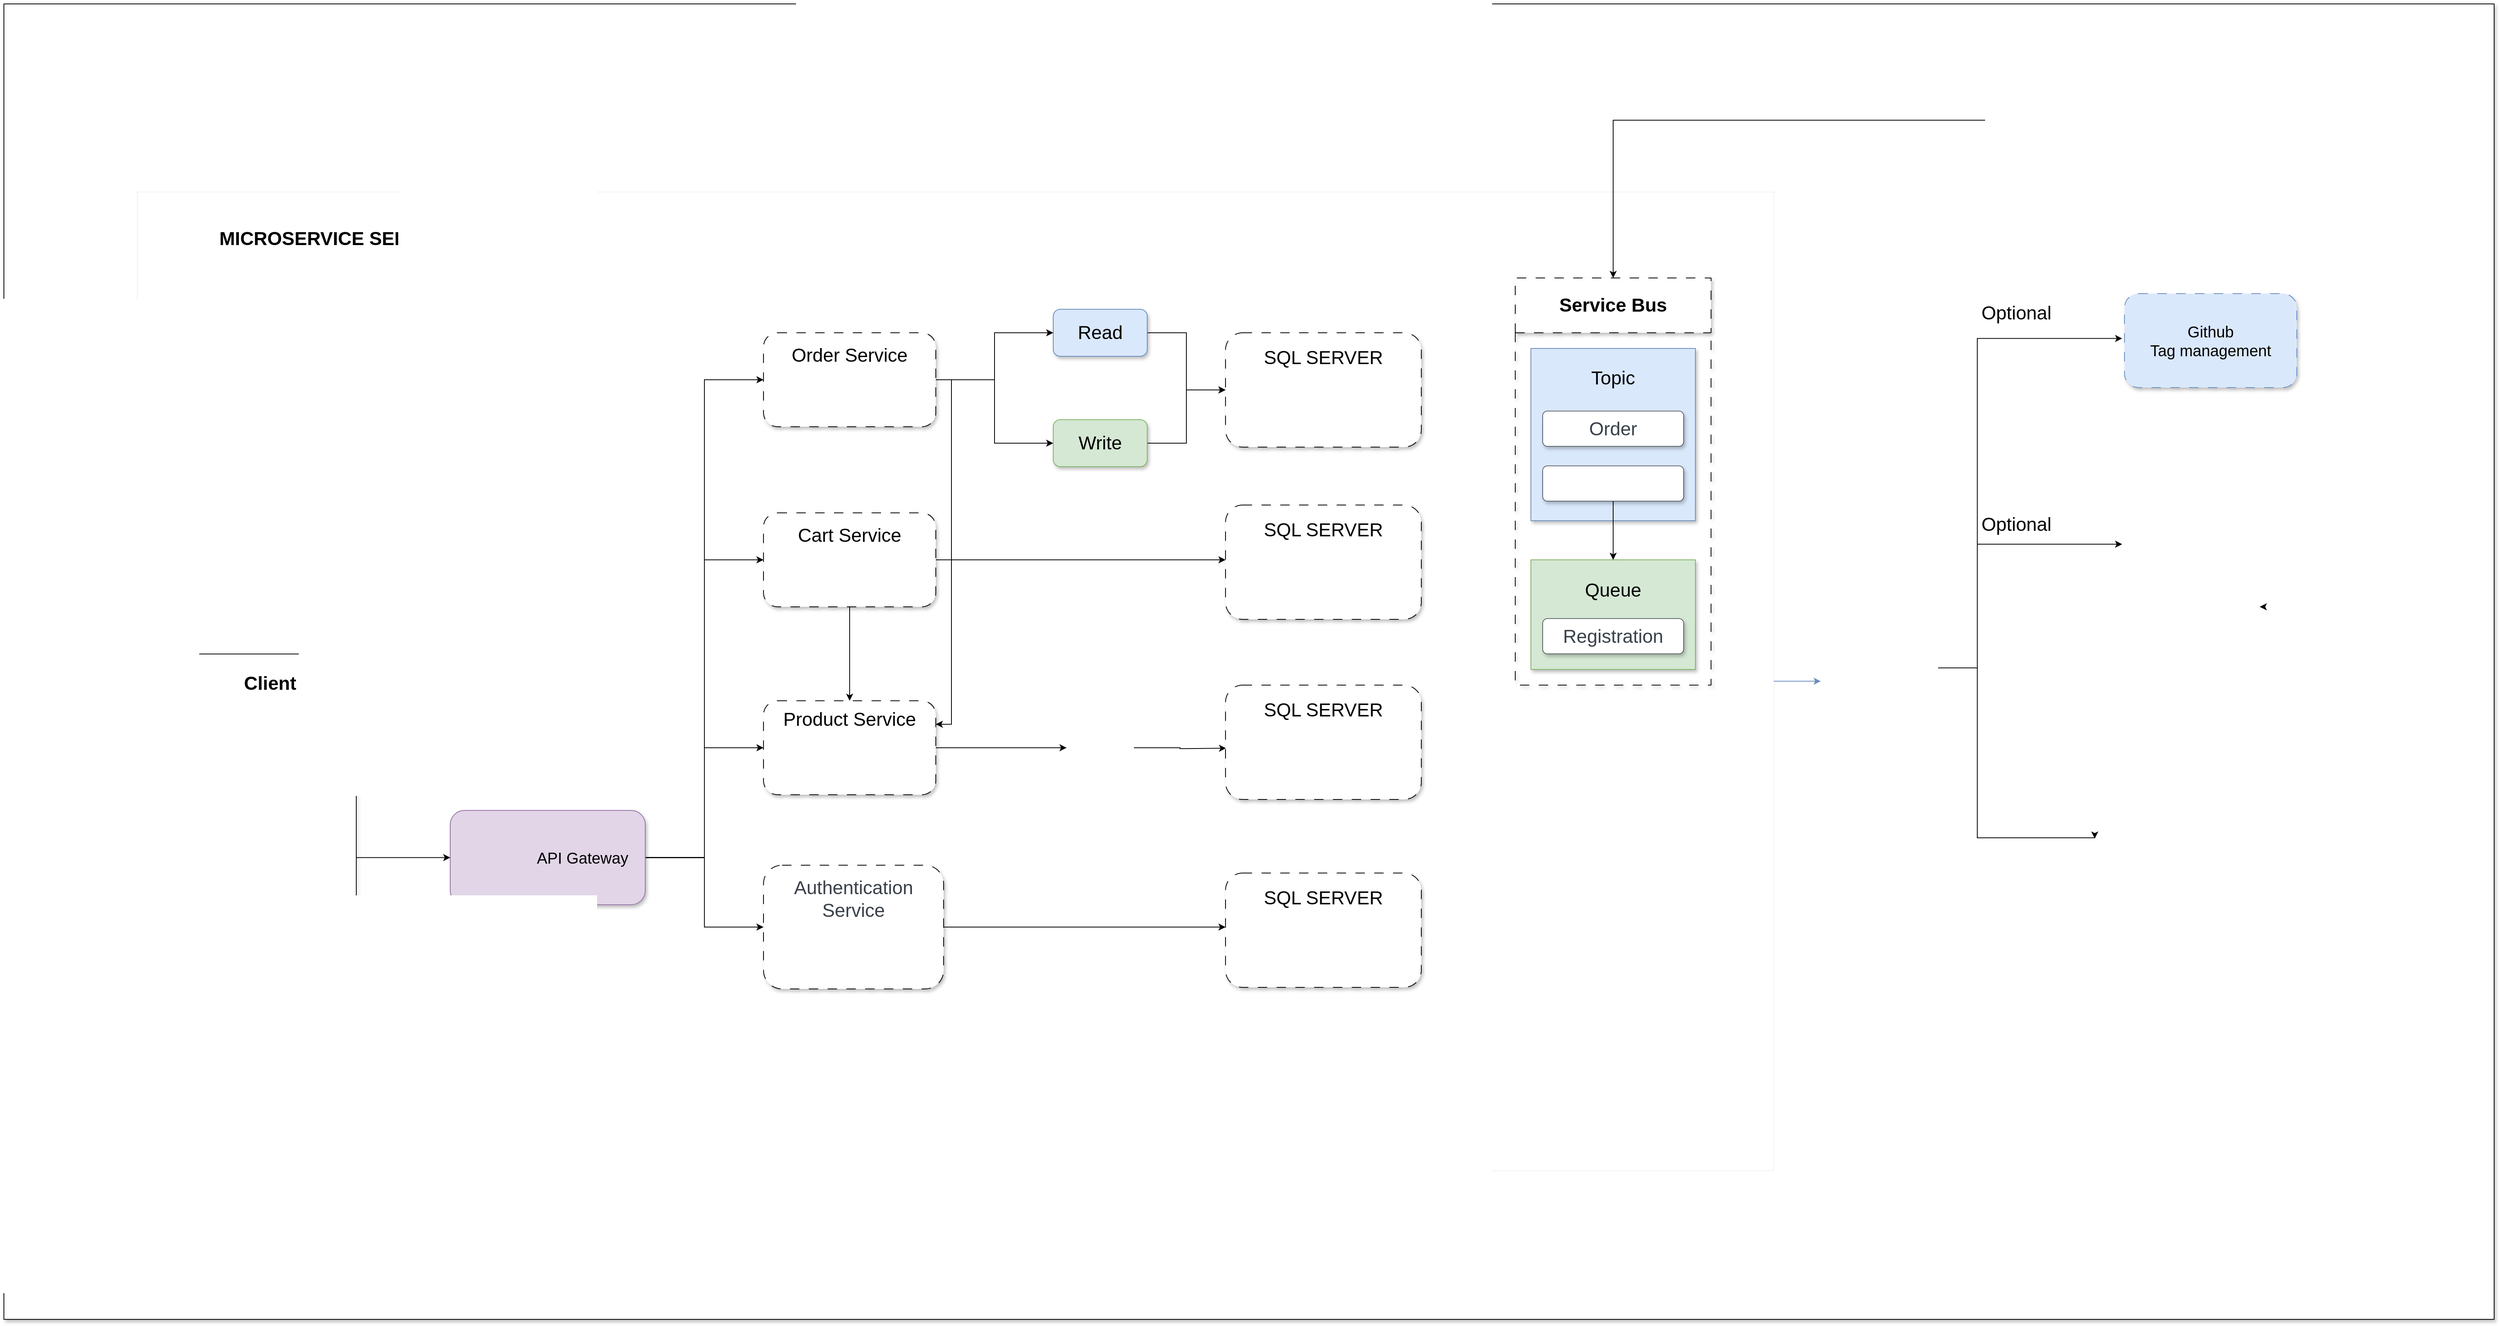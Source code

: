 <mxfile version="24.7.17">
  <diagram id="C5RBs43oDa-KdzZeNtuy" name="Page-1">
    <mxGraphModel dx="4770" dy="4549" grid="1" gridSize="10" guides="1" tooltips="1" connect="1" arrows="1" fold="1" page="1" pageScale="1" pageWidth="827" pageHeight="1169" math="0" shadow="0">
      <root>
        <mxCell id="WIyWlLk6GJQsqaUBKTNV-0" />
        <mxCell id="WIyWlLk6GJQsqaUBKTNV-1" parent="WIyWlLk6GJQsqaUBKTNV-0" />
        <mxCell id="4f0hrx8F149E0mvcmFn5-81" value="" style="rounded=0;whiteSpace=wrap;html=1;strokeColor=default;align=center;verticalAlign=middle;fontFamily=Helvetica;fontSize=12;fontColor=default;fillColor=default;shadow=1;" parent="WIyWlLk6GJQsqaUBKTNV-1" vertex="1">
          <mxGeometry x="-640" y="-2110" width="3180" height="1680" as="geometry" />
        </mxCell>
        <mxCell id="4f0hrx8F149E0mvcmFn5-166" value="" style="rounded=0;whiteSpace=wrap;html=1;strokeColor=default;align=center;verticalAlign=middle;fontFamily=Helvetica;fontSize=12;fontColor=default;fillColor=default;strokeWidth=0;dashed=1;dashPattern=12 12;" parent="WIyWlLk6GJQsqaUBKTNV-1" vertex="1">
          <mxGeometry x="-470" y="-1870" width="2090" height="1250" as="geometry" />
        </mxCell>
        <mxCell id="4f0hrx8F149E0mvcmFn5-14" value="" style="html=1;overflow=block;blockSpacing=1;whiteSpace=wrap;container=1;pointerEvents=0;collapsible=0;recursiveResize=0;fontSize=13;align=center;spacing=0;strokeColor=#unset;fillOpacity=0;rounded=1;absoluteArcSize=1;arcSize=12;fillColor=#000000;dashed=1;fixDash=1;strokeWidth=NaN;lucidId=iVNfC4j17jmI;shadow=1;" parent="WIyWlLk6GJQsqaUBKTNV-1" vertex="1">
          <mxGeometry x="-360" y="-1020" width="2440" height="1155" as="geometry" />
        </mxCell>
        <mxCell id="4f0hrx8F149E0mvcmFn5-4" value="" style="html=1;overflow=block;blockSpacing=1;whiteSpace=wrap;rounded=1;absoluteArcSize=1;arcSize=24;container=1;pointerEvents=0;collapsible=0;recursiveResize=0;fontSize=13;align=center;spacing=0;strokeColor=#unset;fillOpacity=0;fillColor=#000000;dashed=1;fixDash=1;strokeWidth=NaN;lucidId=8EigGYfw1h6j;shadow=1;" parent="WIyWlLk6GJQsqaUBKTNV-1" vertex="1">
          <mxGeometry x="953" y="-1750" width="255" height="165" as="geometry" />
        </mxCell>
        <mxCell id="4f0hrx8F149E0mvcmFn5-5" value="" style="html=1;overflow=block;blockSpacing=1;whiteSpace=wrap;rounded=1;absoluteArcSize=1;arcSize=24;container=1;pointerEvents=0;collapsible=0;recursiveResize=0;fontSize=13;align=center;spacing=0;strokeColor=#unset;fillOpacity=0;fillColor=#000000;dashed=1;fixDash=1;strokeWidth=NaN;lucidId=mLigjh89MyzV;shadow=1;" parent="WIyWlLk6GJQsqaUBKTNV-1" vertex="1">
          <mxGeometry x="953" y="-1515" width="255" height="165" as="geometry" />
        </mxCell>
        <mxCell id="4f0hrx8F149E0mvcmFn5-6" value="" style="html=1;overflow=block;blockSpacing=1;whiteSpace=wrap;rounded=1;absoluteArcSize=1;arcSize=24;container=1;pointerEvents=0;collapsible=0;recursiveResize=0;fontSize=13;align=center;spacing=0;strokeColor=#unset;fillOpacity=0;fillColor=#000000;dashed=1;fixDash=1;strokeWidth=NaN;lucidId=vLigM.W0kLLF;shadow=1;" parent="WIyWlLk6GJQsqaUBKTNV-1" vertex="1">
          <mxGeometry x="953" y="-1227" width="255" height="165" as="geometry" />
        </mxCell>
        <mxCell id="4f0hrx8F149E0mvcmFn5-7" value="" style="html=1;overflow=block;blockSpacing=1;whiteSpace=wrap;rounded=1;absoluteArcSize=1;arcSize=24;container=1;pointerEvents=0;collapsible=0;recursiveResize=0;fontSize=13;align=center;spacing=0;strokeColor=#unset;fillOpacity=0;fillColor=#000000;dashed=1;fixDash=1;strokeWidth=NaN;lucidId=ELigAyEY31j_;shadow=1;" parent="WIyWlLk6GJQsqaUBKTNV-1" vertex="1">
          <mxGeometry x="953" y="-985" width="255" height="165" as="geometry" />
        </mxCell>
        <mxCell id="4f0hrx8F149E0mvcmFn5-15" value="" style="html=1;overflow=block;blockSpacing=1;whiteSpace=wrap;container=1;pointerEvents=0;collapsible=0;recursiveResize=0;fontSize=13;align=center;spacing=0;strokeColor=#unset;fillOpacity=0;rounded=1;absoluteArcSize=1;arcSize=12;fillColor=#000000;dashed=1;fixDash=1;strokeWidth=NaN;lucidId=O-NfsrT4cIA9;shadow=1;" parent="WIyWlLk6GJQsqaUBKTNV-1" vertex="1">
          <mxGeometry x="120" y="-1870" width="2800" height="1470" as="geometry" />
        </mxCell>
        <mxCell id="Ze3hFqJc916vnHmV0CuT-1" value="&lt;div&gt;&lt;font style=&quot;font-size: 24px;&quot;&gt;SQL SERVER&lt;/font&gt;&lt;/div&gt;&lt;div&gt;&lt;font style=&quot;font-size: 24px;&quot;&gt;&lt;br&gt;&lt;/font&gt;&lt;/div&gt;&lt;div&gt;&lt;font style=&quot;font-size: 24px;&quot;&gt;&lt;br&gt;&lt;/font&gt;&lt;/div&gt;&lt;div&gt;&lt;span style=&quot;font-size: 20px;&quot;&gt;&lt;br&gt;&lt;/span&gt;&lt;/div&gt;" style="rounded=1;whiteSpace=wrap;html=1;shadow=1;dashed=1;dashPattern=12 12;" vertex="1" parent="4f0hrx8F149E0mvcmFn5-15">
          <mxGeometry x="800" y="180" width="250" height="146" as="geometry" />
        </mxCell>
        <mxCell id="4f0hrx8F149E0mvcmFn5-158" style="edgeStyle=orthogonalEdgeStyle;rounded=0;orthogonalLoop=1;jettySize=auto;html=1;entryX=0;entryY=0.5;entryDx=0;entryDy=0;fontFamily=Helvetica;fontSize=12;fontColor=default;" parent="4f0hrx8F149E0mvcmFn5-15" source="4f0hrx8F149E0mvcmFn5-78" target="4f0hrx8F149E0mvcmFn5-22" edge="1">
          <mxGeometry relative="1" as="geometry" />
        </mxCell>
        <mxCell id="4f0hrx8F149E0mvcmFn5-78" value="&lt;font style=&quot;font-size: 24px;&quot;&gt;Product Service&lt;/font&gt;&lt;div&gt;&lt;font size=&quot;3&quot;&gt;&lt;br&gt;&lt;/font&gt;&lt;/div&gt;&lt;div&gt;&lt;font size=&quot;3&quot;&gt;&lt;br&gt;&lt;/font&gt;&lt;/div&gt;&lt;div&gt;&lt;font size=&quot;3&quot;&gt;&lt;br&gt;&lt;/font&gt;&lt;/div&gt;&lt;div&gt;&lt;br&gt;&lt;/div&gt;" style="rounded=1;whiteSpace=wrap;html=1;shadow=1;dashed=1;dashPattern=12 12;" parent="4f0hrx8F149E0mvcmFn5-15" vertex="1">
          <mxGeometry x="210" y="650" width="220" height="120" as="geometry" />
        </mxCell>
        <mxCell id="4f0hrx8F149E0mvcmFn5-71" value="&lt;font style=&quot;font-size: 24px;&quot;&gt;Service Bus&lt;/font&gt;" style="swimlane;whiteSpace=wrap;html=1;startSize=70;shadow=1;dashed=1;dashPattern=12 12;" parent="4f0hrx8F149E0mvcmFn5-15" vertex="1">
          <mxGeometry x="1170" y="110" width="250" height="520" as="geometry" />
        </mxCell>
        <mxCell id="4f0hrx8F149E0mvcmFn5-83" value="&lt;font style=&quot;font-size: 24px;&quot;&gt;Queue&lt;/font&gt;&lt;div&gt;&lt;font size=&quot;3&quot;&gt;&lt;br&gt;&lt;/font&gt;&lt;/div&gt;&lt;div&gt;&lt;br&gt;&lt;/div&gt;&lt;div&gt;&lt;br&gt;&lt;/div&gt;&lt;div&gt;&lt;br&gt;&lt;/div&gt;" style="rounded=0;whiteSpace=wrap;html=1;strokeColor=#82b366;align=center;verticalAlign=middle;fontFamily=Helvetica;fontSize=12;fillColor=#d5e8d4;shadow=1;" parent="4f0hrx8F149E0mvcmFn5-71" vertex="1">
          <mxGeometry x="20" y="360" width="210" height="140" as="geometry" />
        </mxCell>
        <mxCell id="4f0hrx8F149E0mvcmFn5-58" value="&lt;font style=&quot;font-size: 24px;&quot;&gt;Registration&lt;/font&gt;" style="html=1;overflow=block;blockSpacing=1;whiteSpace=wrap;fontSize=20;fontColor=#3a414a;align=center;spacing=0;strokeColor=#3a414a;strokeOpacity=100;fillOpacity=100;rounded=1;absoluteArcSize=1;arcSize=12;fillColor=#ffffff;strokeWidth=0.8;lucidId=VMwhJ_9NbEB5;shadow=1;" parent="4f0hrx8F149E0mvcmFn5-71" vertex="1">
          <mxGeometry x="35" y="435" width="180" height="45" as="geometry" />
        </mxCell>
        <mxCell id="4f0hrx8F149E0mvcmFn5-97" value="&lt;div&gt;&lt;span style=&quot;font-size: 24px;&quot;&gt;Topic&lt;/span&gt;&lt;/div&gt;&lt;div&gt;&lt;span style=&quot;font-size: 24px;&quot;&gt;&lt;br&gt;&lt;/span&gt;&lt;/div&gt;&lt;div&gt;&lt;span style=&quot;font-size: 24px;&quot;&gt;&lt;br&gt;&lt;/span&gt;&lt;/div&gt;&lt;div&gt;&lt;span style=&quot;font-size: 24px;&quot;&gt;&lt;br&gt;&lt;/span&gt;&lt;/div&gt;&lt;div&gt;&lt;span style=&quot;font-size: 24px;&quot;&gt;&lt;br&gt;&lt;/span&gt;&lt;/div&gt;&lt;div&gt;&lt;span style=&quot;font-size: 24px;&quot;&gt;&lt;br&gt;&lt;/span&gt;&lt;/div&gt;" style="rounded=0;whiteSpace=wrap;html=1;strokeColor=#6c8ebf;align=center;verticalAlign=middle;fontFamily=Helvetica;fontSize=12;fillColor=#dae8fc;shadow=1;" parent="4f0hrx8F149E0mvcmFn5-71" vertex="1">
          <mxGeometry x="20" y="90" width="210" height="220" as="geometry" />
        </mxCell>
        <mxCell id="4f0hrx8F149E0mvcmFn5-99" value="&lt;font style=&quot;font-size: 24px;&quot;&gt;Order&lt;/font&gt;" style="html=1;overflow=block;blockSpacing=1;whiteSpace=wrap;fontSize=20;fontColor=#3a414a;align=center;spacing=0;strokeColor=#3a414a;strokeOpacity=100;fillOpacity=100;rounded=1;absoluteArcSize=1;arcSize=12;fillColor=#ffffff;strokeWidth=0.8;lucidId=VMwhJ_9NbEB5;shadow=1;" parent="4f0hrx8F149E0mvcmFn5-71" vertex="1">
          <mxGeometry x="35" y="170" width="180" height="45" as="geometry" />
        </mxCell>
        <mxCell id="4f0hrx8F149E0mvcmFn5-169" value="" style="edgeStyle=orthogonalEdgeStyle;rounded=0;orthogonalLoop=1;jettySize=auto;html=1;fontFamily=Helvetica;fontSize=12;fontColor=default;" parent="4f0hrx8F149E0mvcmFn5-71" source="4f0hrx8F149E0mvcmFn5-98" target="4f0hrx8F149E0mvcmFn5-83" edge="1">
          <mxGeometry relative="1" as="geometry" />
        </mxCell>
        <mxCell id="4f0hrx8F149E0mvcmFn5-98" value="" style="html=1;overflow=block;blockSpacing=1;whiteSpace=wrap;fontSize=20;fontColor=#3a414a;align=center;spacing=0;strokeColor=#3a414a;strokeOpacity=100;fillOpacity=100;rounded=1;absoluteArcSize=1;arcSize=12;fillColor=#ffffff;strokeWidth=0.8;lucidId=VMwhJ_9NbEB5;shadow=1;" parent="4f0hrx8F149E0mvcmFn5-71" vertex="1">
          <mxGeometry x="35" y="240" width="180" height="45" as="geometry" />
        </mxCell>
        <mxCell id="Ze3hFqJc916vnHmV0CuT-8" style="edgeStyle=orthogonalEdgeStyle;rounded=0;orthogonalLoop=1;jettySize=auto;html=1;entryX=0;entryY=0.5;entryDx=0;entryDy=0;" edge="1" parent="4f0hrx8F149E0mvcmFn5-15" source="4f0hrx8F149E0mvcmFn5-74" target="Ze3hFqJc916vnHmV0CuT-1">
          <mxGeometry relative="1" as="geometry" />
        </mxCell>
        <mxCell id="4f0hrx8F149E0mvcmFn5-74" value="&lt;font style=&quot;font-size: 24px;&quot;&gt;Read&lt;/font&gt;" style="rounded=1;whiteSpace=wrap;html=1;shadow=1;fillColor=#dae8fc;strokeColor=#6c8ebf;" parent="4f0hrx8F149E0mvcmFn5-15" vertex="1">
          <mxGeometry x="580" y="150" width="120" height="60" as="geometry" />
        </mxCell>
        <mxCell id="4f0hrx8F149E0mvcmFn5-47" value="" style="html=1;overflow=block;blockSpacing=1;whiteSpace=wrap;shape=image;fontSize=13;spacing=0;strokeColor=none;strokeOpacity=100;rounded=1;absoluteArcSize=1;arcSize=12;strokeWidth=0;image=https://images.lucid.app/images/6f351608-7eb1-4cb7-90ca-fe1805a0f4fb/content;imageAspect=0;lucidId=lCigPQBSibLu;shadow=0;" parent="4f0hrx8F149E0mvcmFn5-15" vertex="1">
          <mxGeometry x="275" y="709.5" width="90" height="51" as="geometry" />
        </mxCell>
        <mxCell id="4f0hrx8F149E0mvcmFn5-161" style="edgeStyle=orthogonalEdgeStyle;rounded=0;orthogonalLoop=1;jettySize=auto;html=1;entryX=0;entryY=0.5;entryDx=0;entryDy=0;fontFamily=Helvetica;fontSize=12;fontColor=default;" parent="4f0hrx8F149E0mvcmFn5-15" source="4f0hrx8F149E0mvcmFn5-88" edge="1">
          <mxGeometry relative="1" as="geometry">
            <mxPoint x="800" y="939" as="targetPoint" />
          </mxGeometry>
        </mxCell>
        <mxCell id="4f0hrx8F149E0mvcmFn5-88" value="&lt;div&gt;&lt;font style=&quot;font-size: 24px;&quot;&gt;&lt;span style=&quot;color: rgb(58, 65, 74);&quot;&gt;Authentication Service&lt;/span&gt;&lt;br&gt;&lt;/font&gt;&lt;/div&gt;&lt;div&gt;&lt;font size=&quot;3&quot;&gt;&lt;br&gt;&lt;/font&gt;&lt;/div&gt;&lt;div&gt;&lt;font size=&quot;3&quot;&gt;&lt;br&gt;&lt;/font&gt;&lt;/div&gt;&lt;div&gt;&lt;font size=&quot;3&quot;&gt;&lt;br&gt;&lt;/font&gt;&lt;/div&gt;&lt;div&gt;&lt;br&gt;&lt;/div&gt;" style="rounded=1;whiteSpace=wrap;html=1;shadow=1;dashed=1;dashPattern=12 12;" parent="4f0hrx8F149E0mvcmFn5-15" vertex="1">
          <mxGeometry x="210" y="860" width="230" height="158" as="geometry" />
        </mxCell>
        <mxCell id="4f0hrx8F149E0mvcmFn5-89" value="" style="html=1;overflow=block;blockSpacing=1;whiteSpace=wrap;shape=image;fontSize=13;spacing=0;strokeColor=none;strokeOpacity=100;rounded=1;absoluteArcSize=1;arcSize=12;strokeWidth=0;image=https://images.lucid.app/images/6f351608-7eb1-4cb7-90ca-fe1805a0f4fb/content;imageAspect=0;lucidId=lCigPQBSibLu;shadow=0;" parent="4f0hrx8F149E0mvcmFn5-15" vertex="1">
          <mxGeometry x="280" y="951" width="90" height="51" as="geometry" />
        </mxCell>
        <mxCell id="4f0hrx8F149E0mvcmFn5-164" style="edgeStyle=orthogonalEdgeStyle;rounded=0;orthogonalLoop=1;jettySize=auto;html=1;entryX=0;entryY=0.5;entryDx=0;entryDy=0;fontFamily=Helvetica;fontSize=12;fontColor=default;" parent="4f0hrx8F149E0mvcmFn5-15" source="4f0hrx8F149E0mvcmFn5-91" edge="1">
          <mxGeometry relative="1" as="geometry">
            <mxPoint x="800" y="470" as="targetPoint" />
          </mxGeometry>
        </mxCell>
        <mxCell id="Ze3hFqJc916vnHmV0CuT-15" style="edgeStyle=orthogonalEdgeStyle;rounded=0;orthogonalLoop=1;jettySize=auto;html=1;entryX=0.5;entryY=0;entryDx=0;entryDy=0;" edge="1" parent="4f0hrx8F149E0mvcmFn5-15" source="4f0hrx8F149E0mvcmFn5-91" target="4f0hrx8F149E0mvcmFn5-78">
          <mxGeometry relative="1" as="geometry" />
        </mxCell>
        <mxCell id="4f0hrx8F149E0mvcmFn5-91" value="&lt;div&gt;&lt;font style=&quot;font-size: 24px;&quot;&gt;Cart Service&lt;br&gt;&lt;/font&gt;&lt;/div&gt;&lt;div&gt;&lt;font size=&quot;3&quot;&gt;&lt;br&gt;&lt;/font&gt;&lt;/div&gt;&lt;div&gt;&lt;font size=&quot;3&quot;&gt;&lt;br&gt;&lt;/font&gt;&lt;/div&gt;&lt;div&gt;&lt;span style=&quot;font-size: 20px;&quot;&gt;&lt;br&gt;&lt;/span&gt;&lt;/div&gt;" style="rounded=1;whiteSpace=wrap;html=1;shadow=1;dashed=1;dashPattern=12 12;" parent="4f0hrx8F149E0mvcmFn5-15" vertex="1">
          <mxGeometry x="210" y="410" width="220" height="120" as="geometry" />
        </mxCell>
        <mxCell id="4f0hrx8F149E0mvcmFn5-92" value="" style="html=1;overflow=block;blockSpacing=1;whiteSpace=wrap;shape=image;fontSize=13;spacing=0;strokeColor=none;strokeOpacity=100;rounded=1;absoluteArcSize=1;arcSize=12;strokeWidth=0;image=https://images.lucid.app/images/6f351608-7eb1-4cb7-90ca-fe1805a0f4fb/content;imageAspect=0;lucidId=lCigPQBSibLu;shadow=0;" parent="4f0hrx8F149E0mvcmFn5-15" vertex="1">
          <mxGeometry x="275" y="470" width="90" height="51" as="geometry" />
        </mxCell>
        <mxCell id="4f0hrx8F149E0mvcmFn5-151" style="edgeStyle=orthogonalEdgeStyle;rounded=0;orthogonalLoop=1;jettySize=auto;html=1;entryX=0;entryY=0.5;entryDx=0;entryDy=0;fontFamily=Helvetica;fontSize=12;fontColor=default;" parent="4f0hrx8F149E0mvcmFn5-15" source="4f0hrx8F149E0mvcmFn5-93" target="4f0hrx8F149E0mvcmFn5-74" edge="1">
          <mxGeometry relative="1" as="geometry" />
        </mxCell>
        <mxCell id="4f0hrx8F149E0mvcmFn5-152" style="edgeStyle=orthogonalEdgeStyle;rounded=0;orthogonalLoop=1;jettySize=auto;html=1;fontFamily=Helvetica;fontSize=12;fontColor=default;" parent="4f0hrx8F149E0mvcmFn5-15" source="4f0hrx8F149E0mvcmFn5-93" target="4f0hrx8F149E0mvcmFn5-103" edge="1">
          <mxGeometry relative="1" as="geometry" />
        </mxCell>
        <mxCell id="Ze3hFqJc916vnHmV0CuT-16" style="edgeStyle=orthogonalEdgeStyle;rounded=0;orthogonalLoop=1;jettySize=auto;html=1;entryX=1;entryY=0.25;entryDx=0;entryDy=0;" edge="1" parent="4f0hrx8F149E0mvcmFn5-15" source="4f0hrx8F149E0mvcmFn5-93" target="4f0hrx8F149E0mvcmFn5-78">
          <mxGeometry relative="1" as="geometry">
            <Array as="points">
              <mxPoint x="450" y="240" />
              <mxPoint x="450" y="680" />
            </Array>
          </mxGeometry>
        </mxCell>
        <mxCell id="4f0hrx8F149E0mvcmFn5-93" value="&lt;div&gt;&lt;font style=&quot;font-size: 24px;&quot;&gt;Order Service&lt;br&gt;&lt;/font&gt;&lt;/div&gt;&lt;div&gt;&lt;font size=&quot;3&quot;&gt;&lt;br&gt;&lt;/font&gt;&lt;/div&gt;&lt;div&gt;&lt;font size=&quot;3&quot;&gt;&lt;br&gt;&lt;/font&gt;&lt;/div&gt;&lt;div&gt;&lt;span style=&quot;font-size: 20px;&quot;&gt;&lt;br&gt;&lt;/span&gt;&lt;/div&gt;" style="rounded=1;whiteSpace=wrap;html=1;shadow=1;dashed=1;dashPattern=12 12;" parent="4f0hrx8F149E0mvcmFn5-15" vertex="1">
          <mxGeometry x="210" y="180" width="220" height="120" as="geometry" />
        </mxCell>
        <mxCell id="4f0hrx8F149E0mvcmFn5-94" value="" style="html=1;overflow=block;blockSpacing=1;whiteSpace=wrap;shape=image;fontSize=13;spacing=0;strokeColor=none;strokeOpacity=100;rounded=1;absoluteArcSize=1;arcSize=12;strokeWidth=0;image=https://images.lucid.app/images/6f351608-7eb1-4cb7-90ca-fe1805a0f4fb/content;imageAspect=0;lucidId=lCigPQBSibLu;shadow=0;" parent="4f0hrx8F149E0mvcmFn5-15" vertex="1">
          <mxGeometry x="275" y="235" width="90" height="51" as="geometry" />
        </mxCell>
        <mxCell id="4f0hrx8F149E0mvcmFn5-30" value="" style="html=1;overflow=block;blockSpacing=1;whiteSpace=wrap;shape=image;fontSize=13;spacing=0;strokeColor=none;strokeOpacity=100;rounded=1;absoluteArcSize=1;arcSize=12;strokeWidth=0;image=https://images.lucid.app/images/273ff4b5-f56a-48d5-a145-8e1a4cded7ac/content;imageAspect=0;lucidId=sXNfnZCKuJgc;shadow=0;" parent="4f0hrx8F149E0mvcmFn5-15" vertex="1">
          <mxGeometry x="1945" y="370" width="180" height="160" as="geometry" />
        </mxCell>
        <mxCell id="4f0hrx8F149E0mvcmFn5-101" style="edgeStyle=orthogonalEdgeStyle;rounded=0;orthogonalLoop=1;jettySize=auto;html=1;exitX=1;exitY=1;exitDx=0;exitDy=0;entryX=0.976;entryY=1;entryDx=0;entryDy=0;entryPerimeter=0;fontFamily=Helvetica;fontSize=12;fontColor=default;" parent="4f0hrx8F149E0mvcmFn5-15" source="4f0hrx8F149E0mvcmFn5-30" target="4f0hrx8F149E0mvcmFn5-30" edge="1">
          <mxGeometry relative="1" as="geometry" />
        </mxCell>
        <mxCell id="4f0hrx8F149E0mvcmFn5-34" value="" style="html=1;overflow=block;blockSpacing=1;whiteSpace=wrap;shape=image;fontSize=13;spacing=0;strokeColor=none;strokeOpacity=100;rounded=1;absoluteArcSize=1;arcSize=12;strokeWidth=0;image=https://images.lucid.app/images/6db9ac1a-21c4-4acc-9877-d0f41014523a/content;imageAspect=0;lucidId=Y~NfIWSCJFXi;shadow=0;" parent="4f0hrx8F149E0mvcmFn5-15" vertex="1">
          <mxGeometry x="1910" y="701" width="250" height="250" as="geometry" />
        </mxCell>
        <mxCell id="Ze3hFqJc916vnHmV0CuT-9" style="edgeStyle=orthogonalEdgeStyle;rounded=0;orthogonalLoop=1;jettySize=auto;html=1;entryX=0;entryY=0.5;entryDx=0;entryDy=0;" edge="1" parent="4f0hrx8F149E0mvcmFn5-15" source="4f0hrx8F149E0mvcmFn5-103" target="Ze3hFqJc916vnHmV0CuT-1">
          <mxGeometry relative="1" as="geometry" />
        </mxCell>
        <mxCell id="4f0hrx8F149E0mvcmFn5-103" value="&lt;font style=&quot;font-size: 24px;&quot;&gt;Write&lt;/font&gt;" style="rounded=1;whiteSpace=wrap;html=1;shadow=1;fillColor=#d5e8d4;strokeColor=#82b366;" parent="4f0hrx8F149E0mvcmFn5-15" vertex="1">
          <mxGeometry x="580" y="291" width="120" height="60" as="geometry" />
        </mxCell>
        <mxCell id="4f0hrx8F149E0mvcmFn5-118" value="&lt;span style=&quot;font-size: 24px;&quot;&gt;Optional&lt;/span&gt;" style="text;html=1;align=center;verticalAlign=middle;whiteSpace=wrap;rounded=0;fontFamily=Helvetica;fontSize=12;fontColor=default;" parent="4f0hrx8F149E0mvcmFn5-15" vertex="1">
          <mxGeometry x="1780" y="410" width="60" height="30" as="geometry" />
        </mxCell>
        <mxCell id="4f0hrx8F149E0mvcmFn5-145" value="&lt;span style=&quot;font-size: 24px;&quot;&gt;Optional&lt;/span&gt;" style="text;html=1;align=center;verticalAlign=middle;whiteSpace=wrap;rounded=0;fontFamily=Helvetica;fontSize=12;fontColor=default;" parent="4f0hrx8F149E0mvcmFn5-15" vertex="1">
          <mxGeometry x="1780" y="140" width="60" height="30" as="geometry" />
        </mxCell>
        <mxCell id="4f0hrx8F149E0mvcmFn5-22" value="" style="html=1;overflow=block;blockSpacing=1;whiteSpace=wrap;shape=image;fontSize=13;spacing=0;strokeColor=none;strokeOpacity=100;rounded=1;absoluteArcSize=1;arcSize=12;strokeWidth=0;image=https://images.lucid.app/images/f30c2389-5279-47ae-8870-4f0051834ef5/content;imageAspect=0;lucidId=nKNfAHqvBl6X;shadow=0;" parent="4f0hrx8F149E0mvcmFn5-15" vertex="1">
          <mxGeometry x="597" y="667" width="86" height="86" as="geometry" />
        </mxCell>
        <mxCell id="4f0hrx8F149E0mvcmFn5-159" style="edgeStyle=orthogonalEdgeStyle;rounded=0;orthogonalLoop=1;jettySize=auto;html=1;entryX=0.004;entryY=0.539;entryDx=0;entryDy=0;entryPerimeter=0;fontFamily=Helvetica;fontSize=12;fontColor=default;" parent="4f0hrx8F149E0mvcmFn5-15" source="4f0hrx8F149E0mvcmFn5-22" edge="1">
          <mxGeometry relative="1" as="geometry">
            <mxPoint x="800.636" y="710.588" as="targetPoint" />
          </mxGeometry>
        </mxCell>
        <mxCell id="4f0hrx8F149E0mvcmFn5-24" value="" style="html=1;overflow=block;blockSpacing=1;whiteSpace=wrap;shape=image;fontSize=13;spacing=0;strokeColor=none;strokeOpacity=100;rounded=1;absoluteArcSize=1;arcSize=12;strokeWidth=0;image=https://images.lucid.app/images/913cbac1-fbca-441e-8293-56ef1d8492e2/content;imageAspect=0;lucidId=xNNfi3xZABGv;shadow=0;" parent="4f0hrx8F149E0mvcmFn5-15" vertex="1">
          <mxGeometry x="845.5" y="234" width="159" height="92" as="geometry" />
        </mxCell>
        <mxCell id="4f0hrx8F149E0mvcmFn5-16" value="" style="html=1;overflow=block;blockSpacing=1;whiteSpace=wrap;container=1;pointerEvents=0;collapsible=0;recursiveResize=0;fontSize=13;align=center;spacing=0;strokeColor=#unset;fillOpacity=0;rounded=1;absoluteArcSize=1;arcSize=12;fillColor=#000000;dashed=1;fixDash=1;strokeWidth=NaN;lucidId=~iOfDZs6vdFp;shadow=1;" parent="WIyWlLk6GJQsqaUBKTNV-1" vertex="1">
          <mxGeometry x="-105" y="-1212" width="320" height="139" as="geometry" />
        </mxCell>
        <mxCell id="4f0hrx8F149E0mvcmFn5-110" style="edgeStyle=orthogonalEdgeStyle;rounded=0;orthogonalLoop=1;jettySize=auto;html=1;entryX=0;entryY=0.5;entryDx=0;entryDy=0;fontFamily=Helvetica;fontSize=12;fontColor=default;" parent="WIyWlLk6GJQsqaUBKTNV-1" source="4f0hrx8F149E0mvcmFn5-23" target="4f0hrx8F149E0mvcmFn5-30" edge="1">
          <mxGeometry relative="1" as="geometry">
            <Array as="points">
              <mxPoint x="1880" y="-1262" />
              <mxPoint x="1880" y="-1420" />
            </Array>
          </mxGeometry>
        </mxCell>
        <mxCell id="4f0hrx8F149E0mvcmFn5-112" style="edgeStyle=orthogonalEdgeStyle;rounded=0;orthogonalLoop=1;jettySize=auto;html=1;entryX=0;entryY=0.5;entryDx=0;entryDy=0;fontFamily=Helvetica;fontSize=12;fontColor=default;" parent="WIyWlLk6GJQsqaUBKTNV-1" source="4f0hrx8F149E0mvcmFn5-23" target="4f0hrx8F149E0mvcmFn5-34" edge="1">
          <mxGeometry relative="1" as="geometry">
            <Array as="points">
              <mxPoint x="1880" y="-1262" />
              <mxPoint x="1880" y="-1045" />
            </Array>
          </mxGeometry>
        </mxCell>
        <mxCell id="4f0hrx8F149E0mvcmFn5-116" style="edgeStyle=orthogonalEdgeStyle;rounded=0;orthogonalLoop=1;jettySize=auto;html=1;entryX=0;entryY=0.5;entryDx=0;entryDy=0;fontFamily=Helvetica;fontSize=12;fontColor=default;" parent="WIyWlLk6GJQsqaUBKTNV-1" source="4f0hrx8F149E0mvcmFn5-23" edge="1">
          <mxGeometry relative="1" as="geometry">
            <Array as="points">
              <mxPoint x="1880" y="-1262" />
              <mxPoint x="1880" y="-1683" />
            </Array>
            <mxPoint x="2065" y="-1682.75" as="targetPoint" />
          </mxGeometry>
        </mxCell>
        <mxCell id="4f0hrx8F149E0mvcmFn5-23" value="" style="html=1;overflow=block;blockSpacing=1;whiteSpace=wrap;shape=image;fontSize=13;spacing=0;strokeColor=none;strokeOpacity=100;rounded=1;absoluteArcSize=1;arcSize=12;strokeWidth=0;image=https://images.lucid.app/images/08b31ef8-40c4-4436-b328-af4f82c4b70c/content;imageAspect=0;lucidId=BKNfgbweBYB_;shadow=0;" parent="WIyWlLk6GJQsqaUBKTNV-1" vertex="1">
          <mxGeometry x="1680" y="-1337" width="150" height="150" as="geometry" />
        </mxCell>
        <mxCell id="4f0hrx8F149E0mvcmFn5-33" value="" style="html=1;overflow=block;blockSpacing=1;whiteSpace=wrap;shape=image;fontSize=13;spacing=0;strokeColor=none;strokeOpacity=100;rounded=1;absoluteArcSize=1;arcSize=12;strokeWidth=0;image=https://images.lucid.app/images/bb12d477-dc68-44cd-a18b-bf2ec76602e2/content;imageAspect=0;lucidId=78NfoUMMu~0K;shadow=0;" parent="WIyWlLk6GJQsqaUBKTNV-1" vertex="1">
          <mxGeometry x="-360" y="-1795" width="276" height="156" as="geometry" />
        </mxCell>
        <mxCell id="4f0hrx8F149E0mvcmFn5-100" style="edgeStyle=orthogonalEdgeStyle;rounded=0;orthogonalLoop=1;jettySize=auto;html=1;exitX=0;exitY=0.5;exitDx=0;exitDy=0;entryX=0.5;entryY=0;entryDx=0;entryDy=0;fontFamily=Helvetica;fontSize=12;fontColor=default;" parent="WIyWlLk6GJQsqaUBKTNV-1" source="4f0hrx8F149E0mvcmFn5-42" target="4f0hrx8F149E0mvcmFn5-71" edge="1">
          <mxGeometry relative="1" as="geometry" />
        </mxCell>
        <mxCell id="4f0hrx8F149E0mvcmFn5-42" value="" style="html=1;overflow=block;blockSpacing=1;whiteSpace=wrap;shape=image;fontSize=13;spacing=0;strokeColor=none;strokeOpacity=100;rounded=1;absoluteArcSize=1;arcSize=12;strokeWidth=0;image=https://images.lucid.app/images/cbe1039e-3e59-48ab-a320-be5a14396b2c/content;imageAspect=0;lucidId=0nOfaK0n6ML2;shadow=0;" parent="WIyWlLk6GJQsqaUBKTNV-1" vertex="1">
          <mxGeometry x="1890" y="-2000" width="77" height="77" as="geometry" />
        </mxCell>
        <mxCell id="4f0hrx8F149E0mvcmFn5-104" style="edgeStyle=orthogonalEdgeStyle;rounded=0;orthogonalLoop=1;jettySize=auto;html=1;exitX=1;exitY=0.5;exitDx=0;exitDy=0;entryX=0;entryY=0.5;entryDx=0;entryDy=0;fontFamily=Helvetica;fontSize=12;fontColor=default;" parent="WIyWlLk6GJQsqaUBKTNV-1" source="4f0hrx8F149E0mvcmFn5-86" target="4f0hrx8F149E0mvcmFn5-88" edge="1">
          <mxGeometry relative="1" as="geometry" />
        </mxCell>
        <mxCell id="4f0hrx8F149E0mvcmFn5-105" style="edgeStyle=orthogonalEdgeStyle;rounded=0;orthogonalLoop=1;jettySize=auto;html=1;entryX=0;entryY=0.5;entryDx=0;entryDy=0;fontFamily=Helvetica;fontSize=12;fontColor=default;" parent="WIyWlLk6GJQsqaUBKTNV-1" source="4f0hrx8F149E0mvcmFn5-86" target="4f0hrx8F149E0mvcmFn5-78" edge="1">
          <mxGeometry relative="1" as="geometry" />
        </mxCell>
        <mxCell id="4f0hrx8F149E0mvcmFn5-106" style="edgeStyle=orthogonalEdgeStyle;rounded=0;orthogonalLoop=1;jettySize=auto;html=1;entryX=0;entryY=0.5;entryDx=0;entryDy=0;fontFamily=Helvetica;fontSize=12;fontColor=default;" parent="WIyWlLk6GJQsqaUBKTNV-1" source="4f0hrx8F149E0mvcmFn5-86" target="4f0hrx8F149E0mvcmFn5-91" edge="1">
          <mxGeometry relative="1" as="geometry" />
        </mxCell>
        <mxCell id="4f0hrx8F149E0mvcmFn5-107" style="edgeStyle=orthogonalEdgeStyle;rounded=0;orthogonalLoop=1;jettySize=auto;html=1;entryX=0;entryY=0.5;entryDx=0;entryDy=0;fontFamily=Helvetica;fontSize=12;fontColor=default;" parent="WIyWlLk6GJQsqaUBKTNV-1" source="4f0hrx8F149E0mvcmFn5-86" target="4f0hrx8F149E0mvcmFn5-93" edge="1">
          <mxGeometry relative="1" as="geometry" />
        </mxCell>
        <mxCell id="4f0hrx8F149E0mvcmFn5-86" value="&lt;div&gt;&lt;span style=&quot;font-size: 20px;&quot;&gt;&lt;span style=&quot;white-space: pre;&quot;&gt;&#x9;&lt;/span&gt;&lt;span style=&quot;white-space: pre;&quot;&gt;&#x9;&lt;/span&gt;API Gateway&lt;/span&gt;&lt;br&gt;&lt;/div&gt;" style="rounded=1;whiteSpace=wrap;html=1;shadow=1;fillColor=#e1d5e7;strokeColor=#9673a6;" parent="WIyWlLk6GJQsqaUBKTNV-1" vertex="1">
          <mxGeometry x="-70" y="-1080" width="249" height="120.5" as="geometry" />
        </mxCell>
        <mxCell id="4f0hrx8F149E0mvcmFn5-36" value="" style="html=1;overflow=block;blockSpacing=1;whiteSpace=wrap;shape=image;fontSize=13;spacing=0;strokeColor=none;strokeOpacity=100;rounded=1;absoluteArcSize=1;arcSize=12;strokeWidth=0;image=https://images.lucid.app/images/ff0c162c-ae0c-44ad-8eed-cf9552ac52c2/content;imageAspect=0;lucidId=3fOfGudcoVXB;shadow=0;" parent="WIyWlLk6GJQsqaUBKTNV-1" vertex="1">
          <mxGeometry x="-50" y="-1056.75" width="69" height="74" as="geometry" />
        </mxCell>
        <mxCell id="4f0hrx8F149E0mvcmFn5-146" style="edgeStyle=orthogonalEdgeStyle;rounded=0;orthogonalLoop=1;jettySize=auto;html=1;entryX=0;entryY=0.5;entryDx=0;entryDy=0;fontFamily=Helvetica;fontSize=12;fontColor=default;" parent="WIyWlLk6GJQsqaUBKTNV-1" source="4f0hrx8F149E0mvcmFn5-68" target="4f0hrx8F149E0mvcmFn5-86" edge="1">
          <mxGeometry relative="1" as="geometry" />
        </mxCell>
        <mxCell id="4f0hrx8F149E0mvcmFn5-68" value="&lt;font style=&quot;font-size: 24px;&quot;&gt;Client&lt;/font&gt;" style="swimlane;whiteSpace=wrap;html=1;startSize=75;shadow=1;" parent="WIyWlLk6GJQsqaUBKTNV-1" vertex="1">
          <mxGeometry x="-410" y="-1279.75" width="220" height="520" as="geometry" />
        </mxCell>
        <mxCell id="4f0hrx8F149E0mvcmFn5-21" value="" style="html=1;overflow=block;blockSpacing=1;whiteSpace=wrap;shape=image;fontSize=13;spacing=0;strokeColor=none;strokeOpacity=100;rounded=1;absoluteArcSize=1;arcSize=12;strokeWidth=0;image=https://images.lucid.app/images/9f9ac62b-9db0-4fa5-88e2-71a60301c5aa/content;imageAspect=0;lucidId=cKNf7pIu~v.I;shadow=0;" parent="4f0hrx8F149E0mvcmFn5-68" vertex="1">
          <mxGeometry x="63" y="350" width="99" height="99" as="geometry" />
        </mxCell>
        <mxCell id="4f0hrx8F149E0mvcmFn5-20" value="" style="html=1;overflow=block;blockSpacing=1;whiteSpace=wrap;shape=image;fontSize=13;spacing=0;strokeColor=none;strokeOpacity=100;rounded=1;absoluteArcSize=1;arcSize=12;strokeWidth=0;image=https://images.lucid.app/images/1bd68d9a-43fb-4812-8475-e86299c7d81a/content;imageAspect=0;lucidId=iJNff7ZiI3eY;shadow=0;" parent="4f0hrx8F149E0mvcmFn5-68" vertex="1">
          <mxGeometry x="50" y="150" width="120" height="120" as="geometry" />
        </mxCell>
        <mxCell id="4f0hrx8F149E0mvcmFn5-155" value="&lt;span style=&quot;font-size: 24px;&quot;&gt;&lt;b&gt;MICROSERVICE SERVER&lt;/b&gt;&lt;/span&gt;" style="text;html=1;align=center;verticalAlign=middle;whiteSpace=wrap;rounded=0;fontFamily=Helvetica;fontSize=12;fontColor=default;" parent="WIyWlLk6GJQsqaUBKTNV-1" vertex="1">
          <mxGeometry x="-490" y="-1825" width="540" height="30" as="geometry" />
        </mxCell>
        <mxCell id="4f0hrx8F149E0mvcmFn5-170" value="" style="endArrow=classic;html=1;rounded=0;fontFamily=Helvetica;fontSize=12;fontColor=default;exitX=1;exitY=0.5;exitDx=0;exitDy=0;fillColor=#dae8fc;strokeColor=#6c8ebf;" parent="WIyWlLk6GJQsqaUBKTNV-1" source="4f0hrx8F149E0mvcmFn5-166" edge="1">
          <mxGeometry width="50" height="50" relative="1" as="geometry">
            <mxPoint x="880" y="-1100" as="sourcePoint" />
            <mxPoint x="1680" y="-1245" as="targetPoint" />
          </mxGeometry>
        </mxCell>
        <mxCell id="Ze3hFqJc916vnHmV0CuT-2" value="&lt;div&gt;&lt;font style=&quot;font-size: 24px;&quot;&gt;SQL SERVER&lt;/font&gt;&lt;/div&gt;&lt;div&gt;&lt;font style=&quot;font-size: 24px;&quot;&gt;&lt;br&gt;&lt;/font&gt;&lt;/div&gt;&lt;div&gt;&lt;font style=&quot;font-size: 24px;&quot;&gt;&lt;br&gt;&lt;/font&gt;&lt;/div&gt;&lt;div&gt;&lt;span style=&quot;font-size: 20px;&quot;&gt;&lt;br&gt;&lt;/span&gt;&lt;/div&gt;" style="rounded=1;whiteSpace=wrap;html=1;shadow=1;dashed=1;dashPattern=12 12;" vertex="1" parent="WIyWlLk6GJQsqaUBKTNV-1">
          <mxGeometry x="920" y="-1470" width="250" height="146" as="geometry" />
        </mxCell>
        <mxCell id="Ze3hFqJc916vnHmV0CuT-3" value="" style="html=1;overflow=block;blockSpacing=1;whiteSpace=wrap;shape=image;fontSize=13;spacing=0;strokeColor=none;strokeOpacity=100;rounded=1;absoluteArcSize=1;arcSize=12;strokeWidth=0;image=https://images.lucid.app/images/913cbac1-fbca-441e-8293-56ef1d8492e2/content;imageAspect=0;lucidId=xNNfi3xZABGv;shadow=0;" vertex="1" parent="WIyWlLk6GJQsqaUBKTNV-1">
          <mxGeometry x="965.5" y="-1416" width="159" height="92" as="geometry" />
        </mxCell>
        <mxCell id="Ze3hFqJc916vnHmV0CuT-4" value="&lt;div&gt;&lt;font style=&quot;font-size: 24px;&quot;&gt;SQL SERVER&lt;/font&gt;&lt;/div&gt;&lt;div&gt;&lt;font style=&quot;font-size: 24px;&quot;&gt;&lt;br&gt;&lt;/font&gt;&lt;/div&gt;&lt;div&gt;&lt;font style=&quot;font-size: 24px;&quot;&gt;&lt;br&gt;&lt;/font&gt;&lt;/div&gt;&lt;div&gt;&lt;span style=&quot;font-size: 20px;&quot;&gt;&lt;br&gt;&lt;/span&gt;&lt;/div&gt;" style="rounded=1;whiteSpace=wrap;html=1;shadow=1;dashed=1;dashPattern=12 12;" vertex="1" parent="WIyWlLk6GJQsqaUBKTNV-1">
          <mxGeometry x="920" y="-1240" width="250" height="146" as="geometry" />
        </mxCell>
        <mxCell id="Ze3hFqJc916vnHmV0CuT-5" value="" style="html=1;overflow=block;blockSpacing=1;whiteSpace=wrap;shape=image;fontSize=13;spacing=0;strokeColor=none;strokeOpacity=100;rounded=1;absoluteArcSize=1;arcSize=12;strokeWidth=0;image=https://images.lucid.app/images/913cbac1-fbca-441e-8293-56ef1d8492e2/content;imageAspect=0;lucidId=xNNfi3xZABGv;shadow=0;" vertex="1" parent="WIyWlLk6GJQsqaUBKTNV-1">
          <mxGeometry x="965.5" y="-1186" width="159" height="92" as="geometry" />
        </mxCell>
        <mxCell id="Ze3hFqJc916vnHmV0CuT-6" value="&lt;div&gt;&lt;font style=&quot;font-size: 24px;&quot;&gt;SQL SERVER&lt;/font&gt;&lt;/div&gt;&lt;div&gt;&lt;font style=&quot;font-size: 24px;&quot;&gt;&lt;br&gt;&lt;/font&gt;&lt;/div&gt;&lt;div&gt;&lt;font style=&quot;font-size: 24px;&quot;&gt;&lt;br&gt;&lt;/font&gt;&lt;/div&gt;&lt;div&gt;&lt;span style=&quot;font-size: 20px;&quot;&gt;&lt;br&gt;&lt;/span&gt;&lt;/div&gt;" style="rounded=1;whiteSpace=wrap;html=1;shadow=1;dashed=1;dashPattern=12 12;" vertex="1" parent="WIyWlLk6GJQsqaUBKTNV-1">
          <mxGeometry x="920" y="-1000" width="250" height="146" as="geometry" />
        </mxCell>
        <mxCell id="Ze3hFqJc916vnHmV0CuT-7" value="" style="html=1;overflow=block;blockSpacing=1;whiteSpace=wrap;shape=image;fontSize=13;spacing=0;strokeColor=none;strokeOpacity=100;rounded=1;absoluteArcSize=1;arcSize=12;strokeWidth=0;image=https://images.lucid.app/images/913cbac1-fbca-441e-8293-56ef1d8492e2/content;imageAspect=0;lucidId=xNNfi3xZABGv;shadow=0;" vertex="1" parent="WIyWlLk6GJQsqaUBKTNV-1">
          <mxGeometry x="965.5" y="-946" width="159" height="92" as="geometry" />
        </mxCell>
        <mxCell id="Ze3hFqJc916vnHmV0CuT-17" value="&lt;div&gt;&lt;div style=&quot;font-size: 20px;&quot;&gt;Github&lt;/div&gt;&lt;span style=&quot;font-size: 20px;&quot;&gt;Tag management&lt;/span&gt;&lt;br&gt;&lt;/div&gt;" style="rounded=1;whiteSpace=wrap;html=1;shadow=1;dashed=1;dashPattern=12 12;fillColor=#dae8fc;strokeColor=#6c8ebf;" vertex="1" parent="WIyWlLk6GJQsqaUBKTNV-1">
          <mxGeometry x="2068" y="-1740" width="220" height="120" as="geometry" />
        </mxCell>
      </root>
    </mxGraphModel>
  </diagram>
</mxfile>
